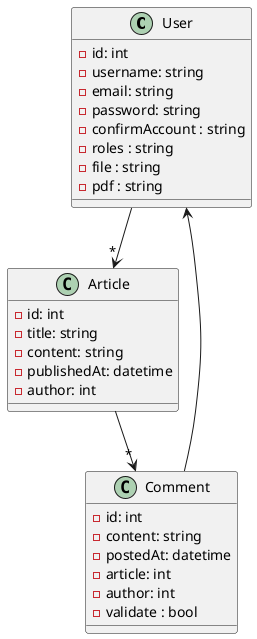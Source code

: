 @startuml

class User {
  - id: int
  - username: string
  - email: string
  - password: string
  - confirmAccount : string
  - roles : string
  - file : string
  - pdf : string
}

class Article {
  - id: int
  - title: string
  - content: string
  - publishedAt: datetime
  - author: int
}

class Comment {
  - id: int
  - content: string
  - postedAt: datetime
  - article: int
  - author: int
  - validate : bool
}

User --> "*" Article
Article --> "*" Comment
Comment --> User

@enduml
